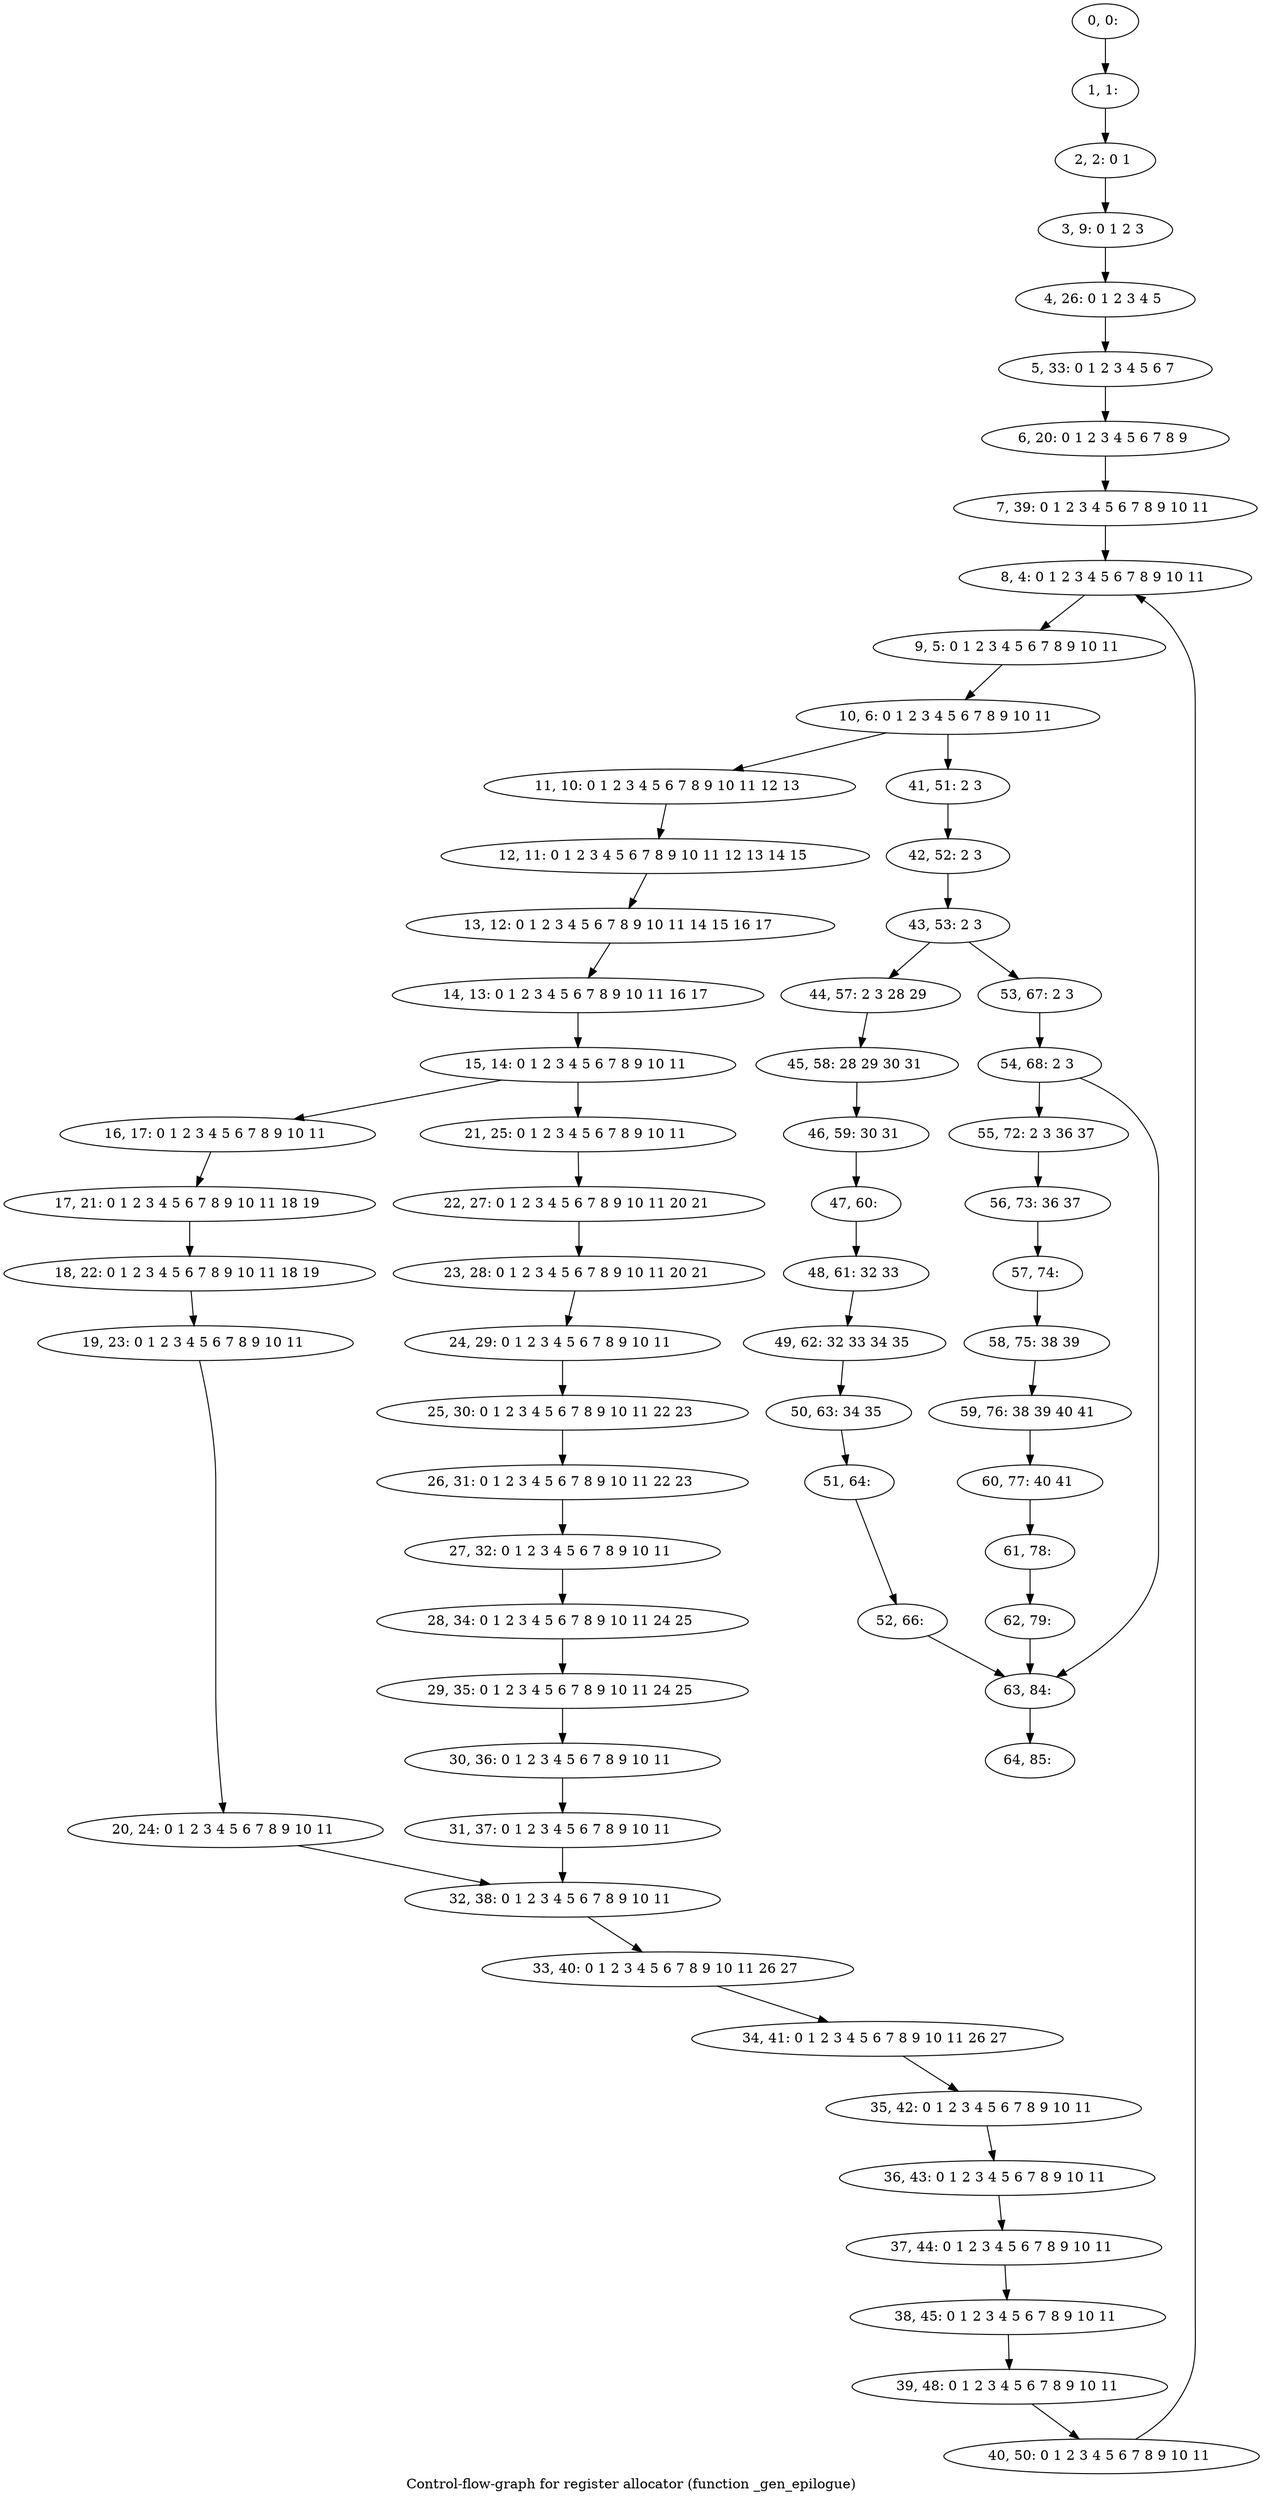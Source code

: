 digraph G {
graph [label="Control-flow-graph for register allocator (function _gen_epilogue)"]
0[label="0, 0: "];
1[label="1, 1: "];
2[label="2, 2: 0 1 "];
3[label="3, 9: 0 1 2 3 "];
4[label="4, 26: 0 1 2 3 4 5 "];
5[label="5, 33: 0 1 2 3 4 5 6 7 "];
6[label="6, 20: 0 1 2 3 4 5 6 7 8 9 "];
7[label="7, 39: 0 1 2 3 4 5 6 7 8 9 10 11 "];
8[label="8, 4: 0 1 2 3 4 5 6 7 8 9 10 11 "];
9[label="9, 5: 0 1 2 3 4 5 6 7 8 9 10 11 "];
10[label="10, 6: 0 1 2 3 4 5 6 7 8 9 10 11 "];
11[label="11, 10: 0 1 2 3 4 5 6 7 8 9 10 11 12 13 "];
12[label="12, 11: 0 1 2 3 4 5 6 7 8 9 10 11 12 13 14 15 "];
13[label="13, 12: 0 1 2 3 4 5 6 7 8 9 10 11 14 15 16 17 "];
14[label="14, 13: 0 1 2 3 4 5 6 7 8 9 10 11 16 17 "];
15[label="15, 14: 0 1 2 3 4 5 6 7 8 9 10 11 "];
16[label="16, 17: 0 1 2 3 4 5 6 7 8 9 10 11 "];
17[label="17, 21: 0 1 2 3 4 5 6 7 8 9 10 11 18 19 "];
18[label="18, 22: 0 1 2 3 4 5 6 7 8 9 10 11 18 19 "];
19[label="19, 23: 0 1 2 3 4 5 6 7 8 9 10 11 "];
20[label="20, 24: 0 1 2 3 4 5 6 7 8 9 10 11 "];
21[label="21, 25: 0 1 2 3 4 5 6 7 8 9 10 11 "];
22[label="22, 27: 0 1 2 3 4 5 6 7 8 9 10 11 20 21 "];
23[label="23, 28: 0 1 2 3 4 5 6 7 8 9 10 11 20 21 "];
24[label="24, 29: 0 1 2 3 4 5 6 7 8 9 10 11 "];
25[label="25, 30: 0 1 2 3 4 5 6 7 8 9 10 11 22 23 "];
26[label="26, 31: 0 1 2 3 4 5 6 7 8 9 10 11 22 23 "];
27[label="27, 32: 0 1 2 3 4 5 6 7 8 9 10 11 "];
28[label="28, 34: 0 1 2 3 4 5 6 7 8 9 10 11 24 25 "];
29[label="29, 35: 0 1 2 3 4 5 6 7 8 9 10 11 24 25 "];
30[label="30, 36: 0 1 2 3 4 5 6 7 8 9 10 11 "];
31[label="31, 37: 0 1 2 3 4 5 6 7 8 9 10 11 "];
32[label="32, 38: 0 1 2 3 4 5 6 7 8 9 10 11 "];
33[label="33, 40: 0 1 2 3 4 5 6 7 8 9 10 11 26 27 "];
34[label="34, 41: 0 1 2 3 4 5 6 7 8 9 10 11 26 27 "];
35[label="35, 42: 0 1 2 3 4 5 6 7 8 9 10 11 "];
36[label="36, 43: 0 1 2 3 4 5 6 7 8 9 10 11 "];
37[label="37, 44: 0 1 2 3 4 5 6 7 8 9 10 11 "];
38[label="38, 45: 0 1 2 3 4 5 6 7 8 9 10 11 "];
39[label="39, 48: 0 1 2 3 4 5 6 7 8 9 10 11 "];
40[label="40, 50: 0 1 2 3 4 5 6 7 8 9 10 11 "];
41[label="41, 51: 2 3 "];
42[label="42, 52: 2 3 "];
43[label="43, 53: 2 3 "];
44[label="44, 57: 2 3 28 29 "];
45[label="45, 58: 28 29 30 31 "];
46[label="46, 59: 30 31 "];
47[label="47, 60: "];
48[label="48, 61: 32 33 "];
49[label="49, 62: 32 33 34 35 "];
50[label="50, 63: 34 35 "];
51[label="51, 64: "];
52[label="52, 66: "];
53[label="53, 67: 2 3 "];
54[label="54, 68: 2 3 "];
55[label="55, 72: 2 3 36 37 "];
56[label="56, 73: 36 37 "];
57[label="57, 74: "];
58[label="58, 75: 38 39 "];
59[label="59, 76: 38 39 40 41 "];
60[label="60, 77: 40 41 "];
61[label="61, 78: "];
62[label="62, 79: "];
63[label="63, 84: "];
64[label="64, 85: "];
0->1 ;
1->2 ;
2->3 ;
3->4 ;
4->5 ;
5->6 ;
6->7 ;
7->8 ;
8->9 ;
9->10 ;
10->11 ;
10->41 ;
11->12 ;
12->13 ;
13->14 ;
14->15 ;
15->16 ;
15->21 ;
16->17 ;
17->18 ;
18->19 ;
19->20 ;
20->32 ;
21->22 ;
22->23 ;
23->24 ;
24->25 ;
25->26 ;
26->27 ;
27->28 ;
28->29 ;
29->30 ;
30->31 ;
31->32 ;
32->33 ;
33->34 ;
34->35 ;
35->36 ;
36->37 ;
37->38 ;
38->39 ;
39->40 ;
40->8 ;
41->42 ;
42->43 ;
43->44 ;
43->53 ;
44->45 ;
45->46 ;
46->47 ;
47->48 ;
48->49 ;
49->50 ;
50->51 ;
51->52 ;
52->63 ;
53->54 ;
54->55 ;
54->63 ;
55->56 ;
56->57 ;
57->58 ;
58->59 ;
59->60 ;
60->61 ;
61->62 ;
62->63 ;
63->64 ;
}
